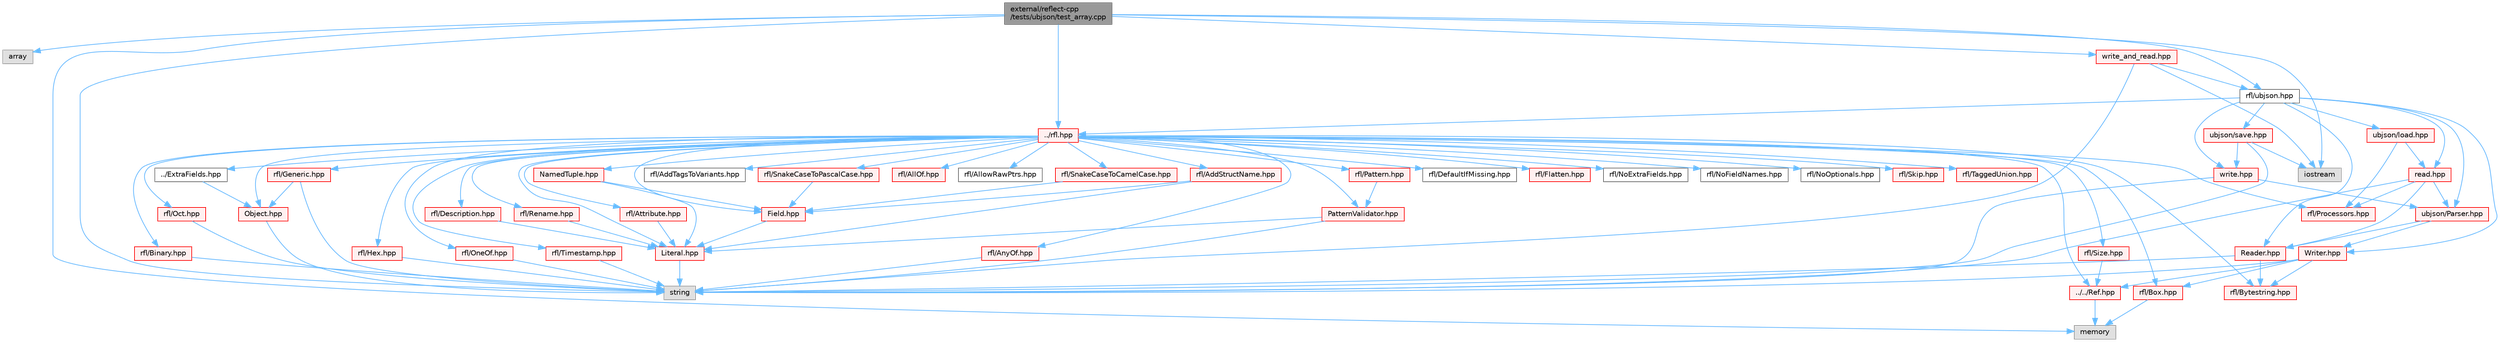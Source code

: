 digraph "external/reflect-cpp/tests/ubjson/test_array.cpp"
{
 // LATEX_PDF_SIZE
  bgcolor="transparent";
  edge [fontname=Helvetica,fontsize=10,labelfontname=Helvetica,labelfontsize=10];
  node [fontname=Helvetica,fontsize=10,shape=box,height=0.2,width=0.4];
  Node1 [id="Node000001",label="external/reflect-cpp\l/tests/ubjson/test_array.cpp",height=0.2,width=0.4,color="gray40", fillcolor="grey60", style="filled", fontcolor="black",tooltip=" "];
  Node1 -> Node2 [id="edge100_Node000001_Node000002",color="steelblue1",style="solid",tooltip=" "];
  Node2 [id="Node000002",label="array",height=0.2,width=0.4,color="grey60", fillcolor="#E0E0E0", style="filled",tooltip=" "];
  Node1 -> Node3 [id="edge101_Node000001_Node000003",color="steelblue1",style="solid",tooltip=" "];
  Node3 [id="Node000003",label="iostream",height=0.2,width=0.4,color="grey60", fillcolor="#E0E0E0", style="filled",tooltip=" "];
  Node1 -> Node4 [id="edge102_Node000001_Node000004",color="steelblue1",style="solid",tooltip=" "];
  Node4 [id="Node000004",label="memory",height=0.2,width=0.4,color="grey60", fillcolor="#E0E0E0", style="filled",tooltip=" "];
  Node1 -> Node5 [id="edge103_Node000001_Node000005",color="steelblue1",style="solid",tooltip=" "];
  Node5 [id="Node000005",label="rfl/ubjson.hpp",height=0.2,width=0.4,color="grey40", fillcolor="white", style="filled",URL="$ubjson_8hpp.html",tooltip=" "];
  Node5 -> Node6 [id="edge104_Node000005_Node000006",color="steelblue1",style="solid",tooltip=" "];
  Node6 [id="Node000006",label="../rfl.hpp",height=0.2,width=0.4,color="red", fillcolor="#FFF0F0", style="filled",URL="$rfl_8hpp.html",tooltip=" "];
  Node6 -> Node7 [id="edge105_Node000006_Node000007",color="steelblue1",style="solid",tooltip=" "];
  Node7 [id="Node000007",label="rfl/AddStructName.hpp",height=0.2,width=0.4,color="red", fillcolor="#FFF0F0", style="filled",URL="$_add_struct_name_8hpp.html",tooltip=" "];
  Node7 -> Node9 [id="edge106_Node000007_Node000009",color="steelblue1",style="solid",tooltip=" "];
  Node9 [id="Node000009",label="Field.hpp",height=0.2,width=0.4,color="red", fillcolor="#FFF0F0", style="filled",URL="$_field_8hpp.html",tooltip=" "];
  Node9 -> Node14 [id="edge107_Node000009_Node000014",color="steelblue1",style="solid",tooltip=" "];
  Node14 [id="Node000014",label="Literal.hpp",height=0.2,width=0.4,color="red", fillcolor="#FFF0F0", style="filled",URL="$_literal_8hpp.html",tooltip=" "];
  Node14 -> Node18 [id="edge108_Node000014_Node000018",color="steelblue1",style="solid",tooltip=" "];
  Node18 [id="Node000018",label="string",height=0.2,width=0.4,color="grey60", fillcolor="#E0E0E0", style="filled",tooltip=" "];
  Node7 -> Node14 [id="edge109_Node000007_Node000014",color="steelblue1",style="solid",tooltip=" "];
  Node6 -> Node55 [id="edge110_Node000006_Node000055",color="steelblue1",style="solid",tooltip=" "];
  Node55 [id="Node000055",label="rfl/AddTagsToVariants.hpp",height=0.2,width=0.4,color="grey40", fillcolor="white", style="filled",URL="$_add_tags_to_variants_8hpp.html",tooltip=" "];
  Node6 -> Node56 [id="edge111_Node000006_Node000056",color="steelblue1",style="solid",tooltip=" "];
  Node56 [id="Node000056",label="rfl/AllOf.hpp",height=0.2,width=0.4,color="red", fillcolor="#FFF0F0", style="filled",URL="$_all_of_8hpp.html",tooltip=" "];
  Node6 -> Node65 [id="edge112_Node000006_Node000065",color="steelblue1",style="solid",tooltip=" "];
  Node65 [id="Node000065",label="rfl/AllowRawPtrs.hpp",height=0.2,width=0.4,color="grey40", fillcolor="white", style="filled",URL="$_allow_raw_ptrs_8hpp.html",tooltip=" "];
  Node6 -> Node66 [id="edge113_Node000006_Node000066",color="steelblue1",style="solid",tooltip=" "];
  Node66 [id="Node000066",label="rfl/AnyOf.hpp",height=0.2,width=0.4,color="red", fillcolor="#FFF0F0", style="filled",URL="$_any_of_8hpp.html",tooltip=" "];
  Node66 -> Node18 [id="edge114_Node000066_Node000018",color="steelblue1",style="solid",tooltip=" "];
  Node6 -> Node68 [id="edge115_Node000006_Node000068",color="steelblue1",style="solid",tooltip=" "];
  Node68 [id="Node000068",label="rfl/Attribute.hpp",height=0.2,width=0.4,color="red", fillcolor="#FFF0F0", style="filled",URL="$_attribute_8hpp.html",tooltip=" "];
  Node68 -> Node14 [id="edge116_Node000068_Node000014",color="steelblue1",style="solid",tooltip=" "];
  Node6 -> Node69 [id="edge117_Node000006_Node000069",color="steelblue1",style="solid",tooltip=" "];
  Node69 [id="Node000069",label="rfl/Binary.hpp",height=0.2,width=0.4,color="red", fillcolor="#FFF0F0", style="filled",URL="$_binary_8hpp.html",tooltip=" "];
  Node69 -> Node18 [id="edge118_Node000069_Node000018",color="steelblue1",style="solid",tooltip=" "];
  Node6 -> Node71 [id="edge119_Node000006_Node000071",color="steelblue1",style="solid",tooltip=" "];
  Node71 [id="Node000071",label="rfl/Box.hpp",height=0.2,width=0.4,color="red", fillcolor="#FFF0F0", style="filled",URL="$_box_8hpp.html",tooltip=" "];
  Node71 -> Node4 [id="edge120_Node000071_Node000004",color="steelblue1",style="solid",tooltip=" "];
  Node6 -> Node72 [id="edge121_Node000006_Node000072",color="steelblue1",style="solid",tooltip=" "];
  Node72 [id="Node000072",label="rfl/Bytestring.hpp",height=0.2,width=0.4,color="red", fillcolor="#FFF0F0", style="filled",URL="$_bytestring_8hpp.html",tooltip=" "];
  Node6 -> Node73 [id="edge122_Node000006_Node000073",color="steelblue1",style="solid",tooltip=" "];
  Node73 [id="Node000073",label="rfl/DefaultIfMissing.hpp",height=0.2,width=0.4,color="grey40", fillcolor="white", style="filled",URL="$_default_if_missing_8hpp.html",tooltip=" "];
  Node6 -> Node74 [id="edge123_Node000006_Node000074",color="steelblue1",style="solid",tooltip=" "];
  Node74 [id="Node000074",label="rfl/Description.hpp",height=0.2,width=0.4,color="red", fillcolor="#FFF0F0", style="filled",URL="$_description_8hpp.html",tooltip=" "];
  Node74 -> Node14 [id="edge124_Node000074_Node000014",color="steelblue1",style="solid",tooltip=" "];
  Node6 -> Node49 [id="edge125_Node000006_Node000049",color="steelblue1",style="solid",tooltip=" "];
  Node49 [id="Node000049",label="../ExtraFields.hpp",height=0.2,width=0.4,color="grey40", fillcolor="white", style="filled",URL="$_extra_fields_8hpp.html",tooltip=" "];
  Node49 -> Node50 [id="edge126_Node000049_Node000050",color="steelblue1",style="solid",tooltip=" "];
  Node50 [id="Node000050",label="Object.hpp",height=0.2,width=0.4,color="red", fillcolor="#FFF0F0", style="filled",URL="$_object_8hpp.html",tooltip=" "];
  Node50 -> Node18 [id="edge127_Node000050_Node000018",color="steelblue1",style="solid",tooltip=" "];
  Node6 -> Node9 [id="edge128_Node000006_Node000009",color="steelblue1",style="solid",tooltip=" "];
  Node6 -> Node75 [id="edge129_Node000006_Node000075",color="steelblue1",style="solid",tooltip=" "];
  Node75 [id="Node000075",label="rfl/Flatten.hpp",height=0.2,width=0.4,color="red", fillcolor="#FFF0F0", style="filled",URL="$_flatten_8hpp.html",tooltip=" "];
  Node6 -> Node76 [id="edge130_Node000006_Node000076",color="steelblue1",style="solid",tooltip=" "];
  Node76 [id="Node000076",label="rfl/Generic.hpp",height=0.2,width=0.4,color="red", fillcolor="#FFF0F0", style="filled",URL="$_generic_8hpp.html",tooltip=" "];
  Node76 -> Node18 [id="edge131_Node000076_Node000018",color="steelblue1",style="solid",tooltip=" "];
  Node76 -> Node50 [id="edge132_Node000076_Node000050",color="steelblue1",style="solid",tooltip=" "];
  Node6 -> Node78 [id="edge133_Node000006_Node000078",color="steelblue1",style="solid",tooltip=" "];
  Node78 [id="Node000078",label="rfl/Hex.hpp",height=0.2,width=0.4,color="red", fillcolor="#FFF0F0", style="filled",URL="$_hex_8hpp.html",tooltip=" "];
  Node78 -> Node18 [id="edge134_Node000078_Node000018",color="steelblue1",style="solid",tooltip=" "];
  Node6 -> Node14 [id="edge135_Node000006_Node000014",color="steelblue1",style="solid",tooltip=" "];
  Node6 -> Node43 [id="edge136_Node000006_Node000043",color="steelblue1",style="solid",tooltip=" "];
  Node43 [id="Node000043",label="NamedTuple.hpp",height=0.2,width=0.4,color="red", fillcolor="#FFF0F0", style="filled",URL="$_named_tuple_8hpp.html",tooltip=" "];
  Node43 -> Node9 [id="edge137_Node000043_Node000009",color="steelblue1",style="solid",tooltip=" "];
  Node43 -> Node14 [id="edge138_Node000043_Node000014",color="steelblue1",style="solid",tooltip=" "];
  Node6 -> Node79 [id="edge139_Node000006_Node000079",color="steelblue1",style="solid",tooltip=" "];
  Node79 [id="Node000079",label="rfl/NoExtraFields.hpp",height=0.2,width=0.4,color="grey40", fillcolor="white", style="filled",URL="$_no_extra_fields_8hpp.html",tooltip=" "];
  Node6 -> Node80 [id="edge140_Node000006_Node000080",color="steelblue1",style="solid",tooltip=" "];
  Node80 [id="Node000080",label="rfl/NoFieldNames.hpp",height=0.2,width=0.4,color="grey40", fillcolor="white", style="filled",URL="$_no_field_names_8hpp.html",tooltip=" "];
  Node6 -> Node81 [id="edge141_Node000006_Node000081",color="steelblue1",style="solid",tooltip=" "];
  Node81 [id="Node000081",label="rfl/NoOptionals.hpp",height=0.2,width=0.4,color="grey40", fillcolor="white", style="filled",URL="$_no_optionals_8hpp.html",tooltip=" "];
  Node6 -> Node50 [id="edge142_Node000006_Node000050",color="steelblue1",style="solid",tooltip=" "];
  Node6 -> Node82 [id="edge143_Node000006_Node000082",color="steelblue1",style="solid",tooltip=" "];
  Node82 [id="Node000082",label="rfl/Oct.hpp",height=0.2,width=0.4,color="red", fillcolor="#FFF0F0", style="filled",URL="$_oct_8hpp.html",tooltip=" "];
  Node82 -> Node18 [id="edge144_Node000082_Node000018",color="steelblue1",style="solid",tooltip=" "];
  Node6 -> Node84 [id="edge145_Node000006_Node000084",color="steelblue1",style="solid",tooltip=" "];
  Node84 [id="Node000084",label="rfl/OneOf.hpp",height=0.2,width=0.4,color="red", fillcolor="#FFF0F0", style="filled",URL="$_one_of_8hpp.html",tooltip=" "];
  Node84 -> Node18 [id="edge146_Node000084_Node000018",color="steelblue1",style="solid",tooltip=" "];
  Node6 -> Node85 [id="edge147_Node000006_Node000085",color="steelblue1",style="solid",tooltip=" "];
  Node85 [id="Node000085",label="rfl/Pattern.hpp",height=0.2,width=0.4,color="red", fillcolor="#FFF0F0", style="filled",URL="$_pattern_8hpp.html",tooltip=" "];
  Node85 -> Node86 [id="edge148_Node000085_Node000086",color="steelblue1",style="solid",tooltip=" "];
  Node86 [id="Node000086",label="PatternValidator.hpp",height=0.2,width=0.4,color="red", fillcolor="#FFF0F0", style="filled",URL="$_pattern_validator_8hpp.html",tooltip=" "];
  Node86 -> Node18 [id="edge149_Node000086_Node000018",color="steelblue1",style="solid",tooltip=" "];
  Node86 -> Node14 [id="edge150_Node000086_Node000014",color="steelblue1",style="solid",tooltip=" "];
  Node6 -> Node86 [id="edge151_Node000006_Node000086",color="steelblue1",style="solid",tooltip=" "];
  Node6 -> Node92 [id="edge152_Node000006_Node000092",color="steelblue1",style="solid",tooltip=" "];
  Node92 [id="Node000092",label="rfl/Processors.hpp",height=0.2,width=0.4,color="red", fillcolor="#FFF0F0", style="filled",URL="$_processors_8hpp.html",tooltip=" "];
  Node6 -> Node59 [id="edge153_Node000006_Node000059",color="steelblue1",style="solid",tooltip=" "];
  Node59 [id="Node000059",label="../../Ref.hpp",height=0.2,width=0.4,color="red", fillcolor="#FFF0F0", style="filled",URL="$_ref_8hpp.html",tooltip=" "];
  Node59 -> Node4 [id="edge154_Node000059_Node000004",color="steelblue1",style="solid",tooltip=" "];
  Node6 -> Node101 [id="edge155_Node000006_Node000101",color="steelblue1",style="solid",tooltip=" "];
  Node101 [id="Node000101",label="rfl/Rename.hpp",height=0.2,width=0.4,color="red", fillcolor="#FFF0F0", style="filled",URL="$_rename_8hpp.html",tooltip=" "];
  Node101 -> Node14 [id="edge156_Node000101_Node000014",color="steelblue1",style="solid",tooltip=" "];
  Node6 -> Node102 [id="edge157_Node000006_Node000102",color="steelblue1",style="solid",tooltip=" "];
  Node102 [id="Node000102",label="rfl/Size.hpp",height=0.2,width=0.4,color="red", fillcolor="#FFF0F0", style="filled",URL="$_size_8hpp.html",tooltip=" "];
  Node102 -> Node59 [id="edge158_Node000102_Node000059",color="steelblue1",style="solid",tooltip=" "];
  Node6 -> Node103 [id="edge159_Node000006_Node000103",color="steelblue1",style="solid",tooltip=" "];
  Node103 [id="Node000103",label="rfl/Skip.hpp",height=0.2,width=0.4,color="red", fillcolor="#FFF0F0", style="filled",URL="$_skip_8hpp.html",tooltip=" "];
  Node6 -> Node105 [id="edge160_Node000006_Node000105",color="steelblue1",style="solid",tooltip=" "];
  Node105 [id="Node000105",label="rfl/SnakeCaseToCamelCase.hpp",height=0.2,width=0.4,color="red", fillcolor="#FFF0F0", style="filled",URL="$_snake_case_to_camel_case_8hpp.html",tooltip=" "];
  Node105 -> Node9 [id="edge161_Node000105_Node000009",color="steelblue1",style="solid",tooltip=" "];
  Node6 -> Node108 [id="edge162_Node000006_Node000108",color="steelblue1",style="solid",tooltip=" "];
  Node108 [id="Node000108",label="rfl/SnakeCaseToPascalCase.hpp",height=0.2,width=0.4,color="red", fillcolor="#FFF0F0", style="filled",URL="$_snake_case_to_pascal_case_8hpp.html",tooltip=" "];
  Node108 -> Node9 [id="edge163_Node000108_Node000009",color="steelblue1",style="solid",tooltip=" "];
  Node6 -> Node109 [id="edge164_Node000006_Node000109",color="steelblue1",style="solid",tooltip=" "];
  Node109 [id="Node000109",label="rfl/TaggedUnion.hpp",height=0.2,width=0.4,color="red", fillcolor="#FFF0F0", style="filled",URL="$_tagged_union_8hpp.html",tooltip=" "];
  Node6 -> Node151 [id="edge165_Node000006_Node000151",color="steelblue1",style="solid",tooltip=" "];
  Node151 [id="Node000151",label="rfl/Timestamp.hpp",height=0.2,width=0.4,color="red", fillcolor="#FFF0F0", style="filled",URL="$_timestamp_8hpp.html",tooltip=" "];
  Node151 -> Node18 [id="edge166_Node000151_Node000018",color="steelblue1",style="solid",tooltip=" "];
  Node5 -> Node297 [id="edge167_Node000005_Node000297",color="steelblue1",style="solid",tooltip=" "];
  Node297 [id="Node000297",label="ubjson/Parser.hpp",height=0.2,width=0.4,color="red", fillcolor="#FFF0F0", style="filled",URL="$ubjson_2_parser_8hpp.html",tooltip=" "];
  Node297 -> Node298 [id="edge168_Node000297_Node000298",color="steelblue1",style="solid",tooltip=" "];
  Node298 [id="Node000298",label="Reader.hpp",height=0.2,width=0.4,color="red", fillcolor="#FFF0F0", style="filled",URL="$ubjson_2_reader_8hpp.html",tooltip=" "];
  Node298 -> Node18 [id="edge169_Node000298_Node000018",color="steelblue1",style="solid",tooltip=" "];
  Node298 -> Node72 [id="edge170_Node000298_Node000072",color="steelblue1",style="solid",tooltip=" "];
  Node297 -> Node300 [id="edge171_Node000297_Node000300",color="steelblue1",style="solid",tooltip=" "];
  Node300 [id="Node000300",label="Writer.hpp",height=0.2,width=0.4,color="red", fillcolor="#FFF0F0", style="filled",URL="$ubjson_2_writer_8hpp.html",tooltip=" "];
  Node300 -> Node18 [id="edge172_Node000300_Node000018",color="steelblue1",style="solid",tooltip=" "];
  Node300 -> Node71 [id="edge173_Node000300_Node000071",color="steelblue1",style="solid",tooltip=" "];
  Node300 -> Node72 [id="edge174_Node000300_Node000072",color="steelblue1",style="solid",tooltip=" "];
  Node300 -> Node59 [id="edge175_Node000300_Node000059",color="steelblue1",style="solid",tooltip=" "];
  Node5 -> Node298 [id="edge176_Node000005_Node000298",color="steelblue1",style="solid",tooltip=" "];
  Node5 -> Node300 [id="edge177_Node000005_Node000300",color="steelblue1",style="solid",tooltip=" "];
  Node5 -> Node302 [id="edge178_Node000005_Node000302",color="steelblue1",style="solid",tooltip=" "];
  Node302 [id="Node000302",label="ubjson/load.hpp",height=0.2,width=0.4,color="red", fillcolor="#FFF0F0", style="filled",URL="$ubjson_2load_8hpp.html",tooltip=" "];
  Node302 -> Node92 [id="edge179_Node000302_Node000092",color="steelblue1",style="solid",tooltip=" "];
  Node302 -> Node305 [id="edge180_Node000302_Node000305",color="steelblue1",style="solid",tooltip=" "];
  Node305 [id="Node000305",label="read.hpp",height=0.2,width=0.4,color="red", fillcolor="#FFF0F0", style="filled",URL="$ubjson_2read_8hpp.html",tooltip=" "];
  Node305 -> Node18 [id="edge181_Node000305_Node000018",color="steelblue1",style="solid",tooltip=" "];
  Node305 -> Node92 [id="edge182_Node000305_Node000092",color="steelblue1",style="solid",tooltip=" "];
  Node305 -> Node297 [id="edge183_Node000305_Node000297",color="steelblue1",style="solid",tooltip=" "];
  Node305 -> Node298 [id="edge184_Node000305_Node000298",color="steelblue1",style="solid",tooltip=" "];
  Node5 -> Node305 [id="edge185_Node000005_Node000305",color="steelblue1",style="solid",tooltip=" "];
  Node5 -> Node307 [id="edge186_Node000005_Node000307",color="steelblue1",style="solid",tooltip=" "];
  Node307 [id="Node000307",label="ubjson/save.hpp",height=0.2,width=0.4,color="red", fillcolor="#FFF0F0", style="filled",URL="$ubjson_2save_8hpp.html",tooltip=" "];
  Node307 -> Node3 [id="edge187_Node000307_Node000003",color="steelblue1",style="solid",tooltip=" "];
  Node307 -> Node18 [id="edge188_Node000307_Node000018",color="steelblue1",style="solid",tooltip=" "];
  Node307 -> Node309 [id="edge189_Node000307_Node000309",color="steelblue1",style="solid",tooltip=" "];
  Node309 [id="Node000309",label="write.hpp",height=0.2,width=0.4,color="red", fillcolor="#FFF0F0", style="filled",URL="$ubjson_2write_8hpp.html",tooltip=" "];
  Node309 -> Node18 [id="edge190_Node000309_Node000018",color="steelblue1",style="solid",tooltip=" "];
  Node309 -> Node297 [id="edge191_Node000309_Node000297",color="steelblue1",style="solid",tooltip=" "];
  Node5 -> Node309 [id="edge192_Node000005_Node000309",color="steelblue1",style="solid",tooltip=" "];
  Node1 -> Node18 [id="edge193_Node000001_Node000018",color="steelblue1",style="solid",tooltip=" "];
  Node1 -> Node6 [id="edge194_Node000001_Node000006",color="steelblue1",style="solid",tooltip=" "];
  Node1 -> Node310 [id="edge195_Node000001_Node000310",color="steelblue1",style="solid",tooltip=" "];
  Node310 [id="Node000310",label="write_and_read.hpp",height=0.2,width=0.4,color="red", fillcolor="#FFF0F0", style="filled",URL="$ubjson_2write__and__read_8hpp.html",tooltip=" "];
  Node310 -> Node3 [id="edge196_Node000310_Node000003",color="steelblue1",style="solid",tooltip=" "];
  Node310 -> Node5 [id="edge197_Node000310_Node000005",color="steelblue1",style="solid",tooltip=" "];
  Node310 -> Node18 [id="edge198_Node000310_Node000018",color="steelblue1",style="solid",tooltip=" "];
}
